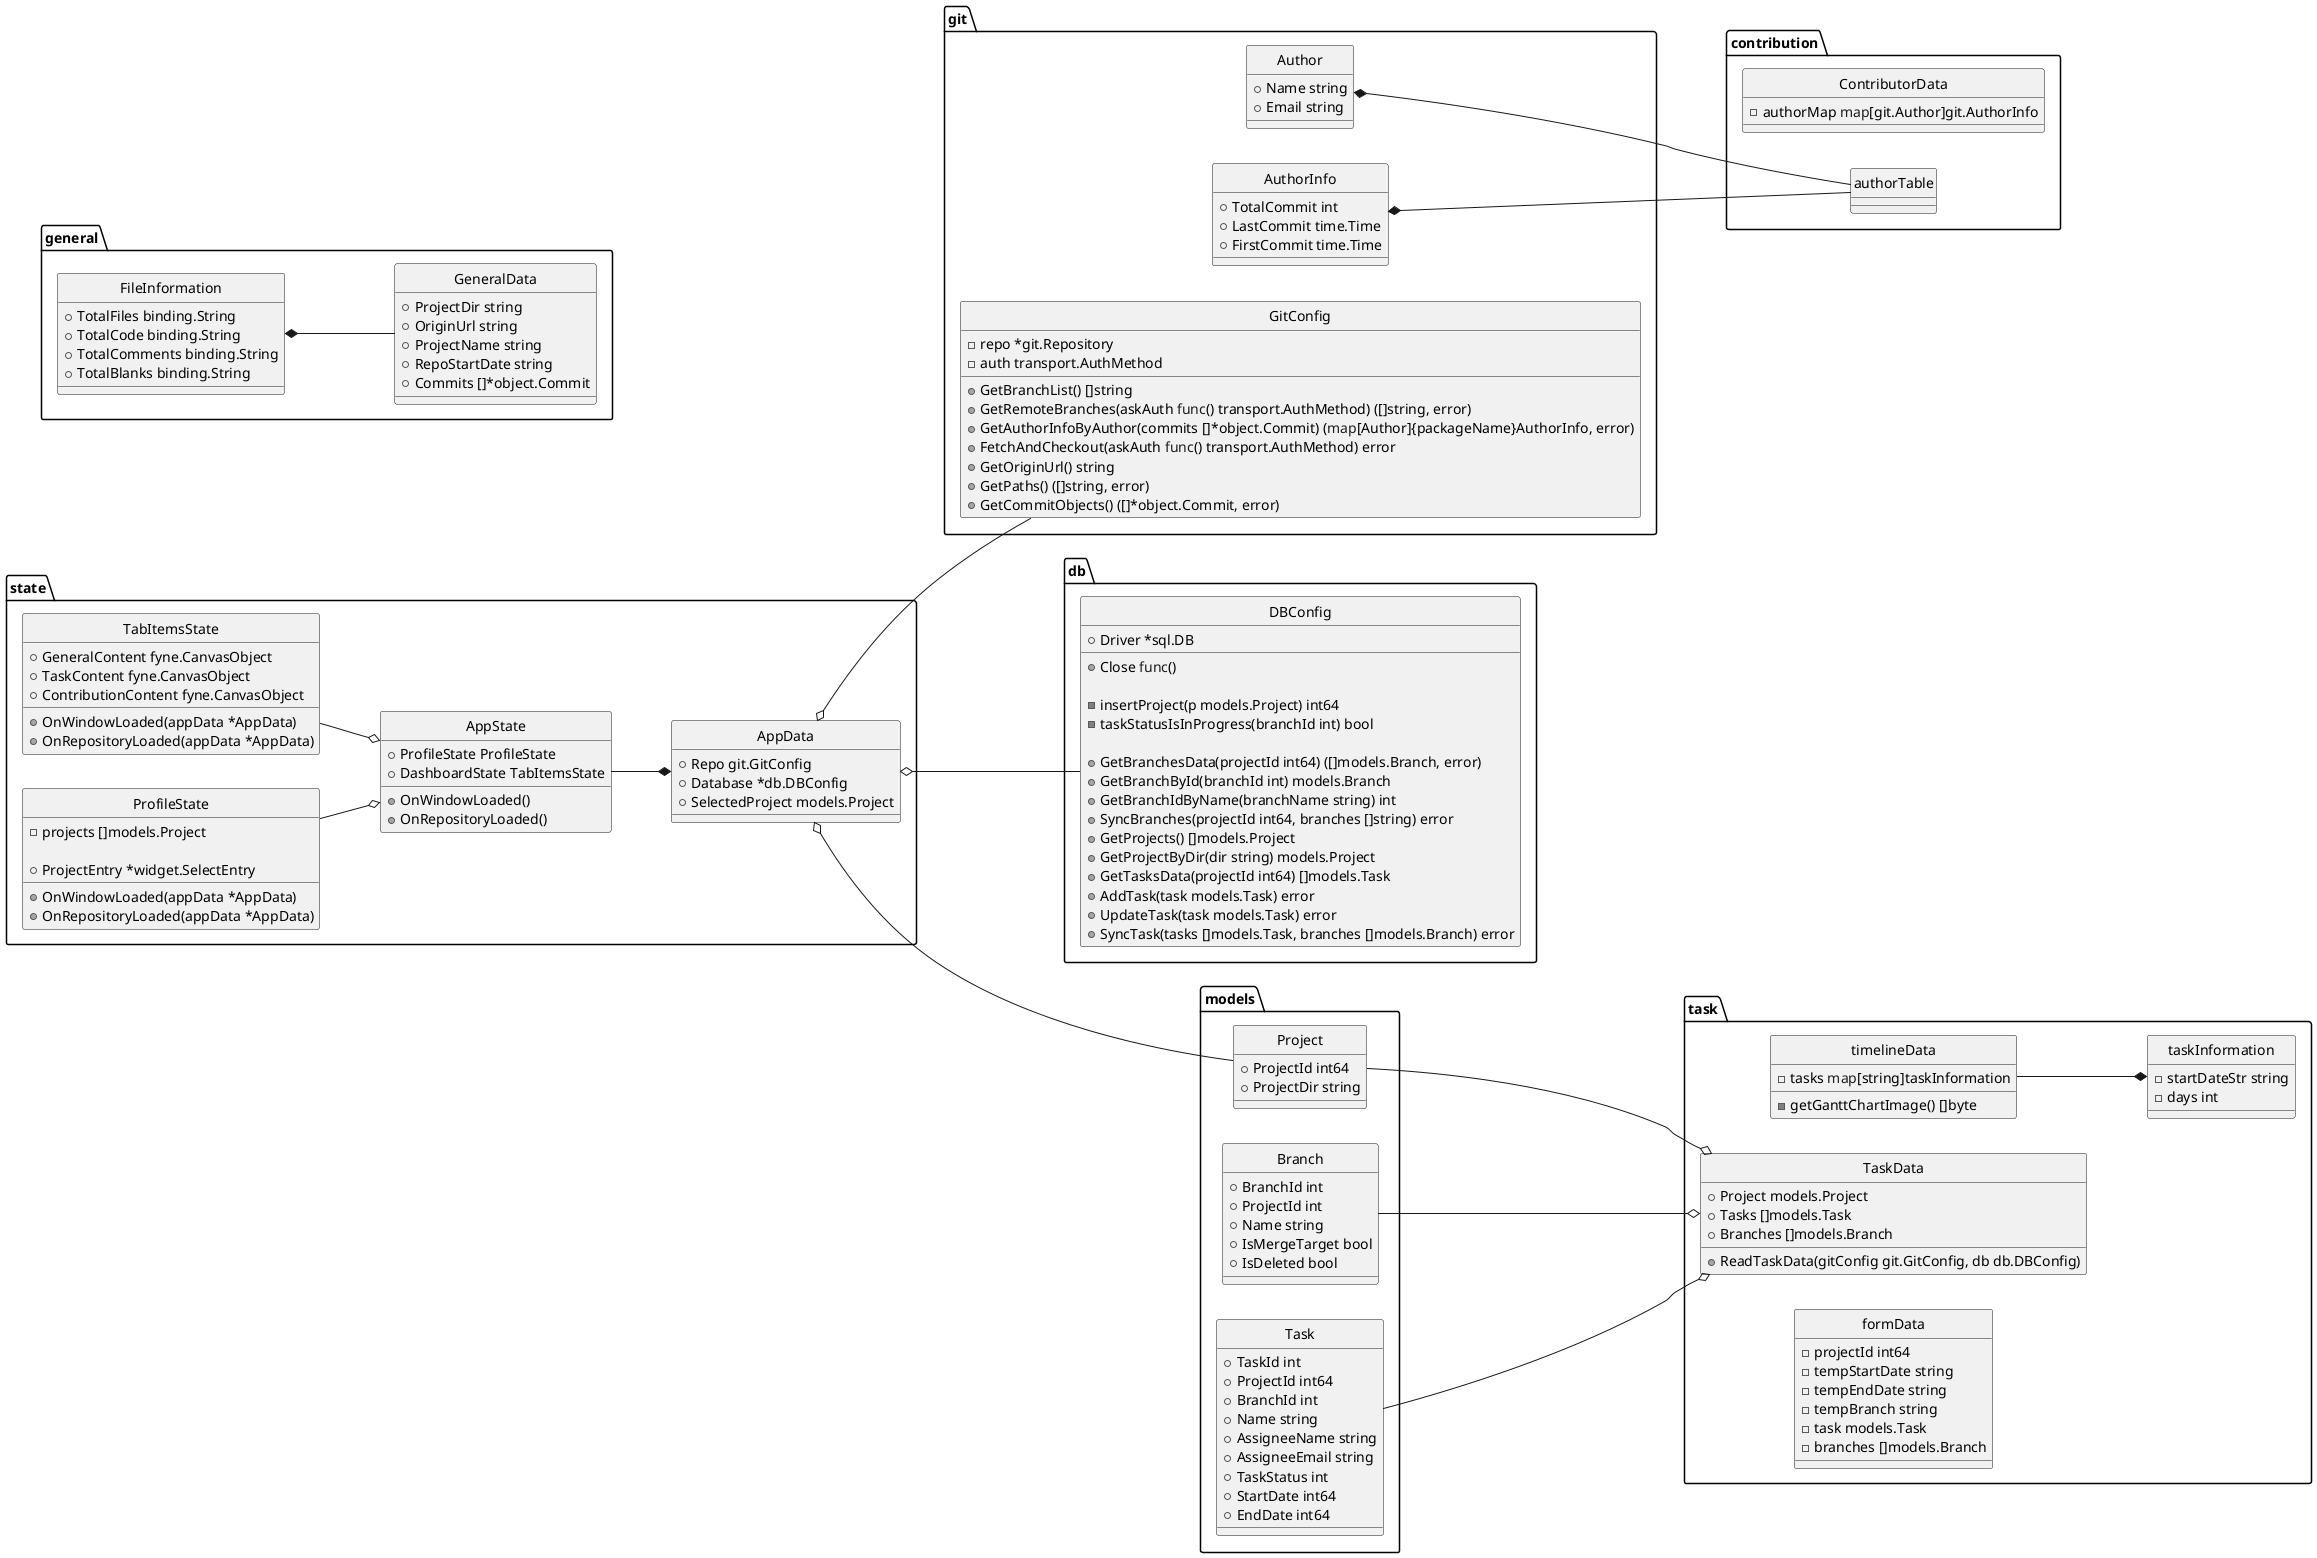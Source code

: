@startuml
skinparam monochrome true
hide circle

namespace contribution {
    class ContributorData << (S,Aquamarine) >> {
        - authorMap <font color=blue>map</font>[git.Author]git.AuthorInfo

    }
    class authorTable << (S,Aquamarine) >> {
    }
}
"git.Author" *-- "contribution.authorTable"
"git.AuthorInfo" *-- "contribution.authorTable"



namespace db {
    class DBConfig << (S,Aquamarine) >> {
        + Driver *sql.DB
        + Close <font color=blue>func</font>() 

        - insertProject(p models.Project) int64
        - taskStatusIsInProgress(branchId int) bool

        + GetBranchesData(projectId int64) ([]models.Branch, error)
        + GetBranchById(branchId int) models.Branch
        + GetBranchIdByName(branchName string) int
        + SyncBranches(projectId int64, branches []string) error
        + GetProjects() []models.Project
        + GetProjectByDir(dir string) models.Project
        + GetTasksData(projectId int64) []models.Task
        + AddTask(task models.Task) error
        + UpdateTask(task models.Task) error
        + SyncTask(tasks []models.Task, branches []models.Branch) error

    }
}

namespace general {
    class FileInformation << (S,Aquamarine) >> {
        + TotalFiles binding.String
        + TotalCode binding.String
        + TotalComments binding.String
        + TotalBlanks binding.String

    }
    class GeneralData << (S,Aquamarine) >> {
        + ProjectDir string
        + OriginUrl string
        + ProjectName string
        + RepoStartDate string
        + Commits []*object.Commit

    }
}
"general.FileInformation" *-- "general.GeneralData"

namespace git {
    left to right direction
    class Author << (S,Aquamarine) >> {
        + Name string
        + Email string

    }
    class AuthorInfo << (S,Aquamarine) >> {
        + TotalCommit int
        + LastCommit time.Time
        + FirstCommit time.Time

    }
    class GitConfig << (S,Aquamarine) >> {
        - repo *git.Repository
        - auth transport.AuthMethod

        + GetBranchList() []string
        + GetRemoteBranches(askAuth <font color=blue>func</font>() transport.AuthMethod) ([]string, error)
        + GetAuthorInfoByAuthor(commits []*object.Commit) (<font color=blue>map</font>[Author]{packageName}AuthorInfo, error)
        + FetchAndCheckout(askAuth <font color=blue>func</font>() transport.AuthMethod) error
        + GetOriginUrl() string
        + GetPaths() ([]string, error)
        + GetCommitObjects() ([]*object.Commit, error)

    }
}

namespace models {
    class Branch << (S,Aquamarine) >> {
        + BranchId int
        + ProjectId int
        + Name string
        + IsMergeTarget bool
        + IsDeleted bool

    }
    class Project << (S,Aquamarine) >> {
        + ProjectId int64
        + ProjectDir string

    }
    class Task << (S,Aquamarine) >> {
        + TaskId int
        + ProjectId int64
        + BranchId int
        + Name string
        + AssigneeName string
        + AssigneeEmail string
        + TaskStatus int
        + StartDate int64
        + EndDate int64

    }
}



namespace state {
    class AppData << (S,Aquamarine) >> {
        + Repo git.GitConfig
        + Database *db.DBConfig
        + SelectedProject models.Project

    }
    class AppState << (S,Aquamarine) >> {
        + ProfileState ProfileState
        + DashboardState TabItemsState

        + OnWindowLoaded() 
        + OnRepositoryLoaded() 

    }
    class ProfileState << (S,Aquamarine) >> {
        - projects []models.Project

        + ProjectEntry *widget.SelectEntry

        + OnWindowLoaded(appData *AppData) 
        + OnRepositoryLoaded(appData *AppData) 

    }
    class TabItemsState << (S,Aquamarine) >> {
        + GeneralContent fyne.CanvasObject
        + TaskContent fyne.CanvasObject
        + ContributionContent fyne.CanvasObject

        + OnWindowLoaded(appData *AppData) 
        + OnRepositoryLoaded(appData *AppData) 

    }
}
"state.AppData" *-u- "state.AppState"


"state.AppData" o-- "db.DBConfig"
"state.AppData" o-- "git.GitConfig"
"state.AppData" o-- "models.Project"
"state.AppState" o-u- "state.ProfileState"
"state.AppState" o-u- "state.TabItemsState"

namespace task {
    class TaskData << (S,Aquamarine) >> {
        + Project models.Project
        + Tasks []models.Task
        + Branches []models.Branch

        + ReadTaskData(gitConfig git.GitConfig, db db.DBConfig) 

    }
    class formData << (S,Aquamarine) >> {
        - projectId int64
        - tempStartDate string
        - tempEndDate string
        - tempBranch string
        - task models.Task
        - branches []models.Branch

    }
    class taskInformation << (S,Aquamarine) >> {
        - startDateStr string
        - days int

    }
    class timelineData << (S,Aquamarine) >> {
        - tasks <font color=blue>map</font>[string]taskInformation

        - getGanttChartImage() []byte

    }
}
"task.taskInformation" *-u- "task.timelineData"


"task.TaskData" o-u- "models.Branch"
"task.TaskData" o-u- "models.Project"
"task.TaskData" o-- "models.Task"
@enduml
